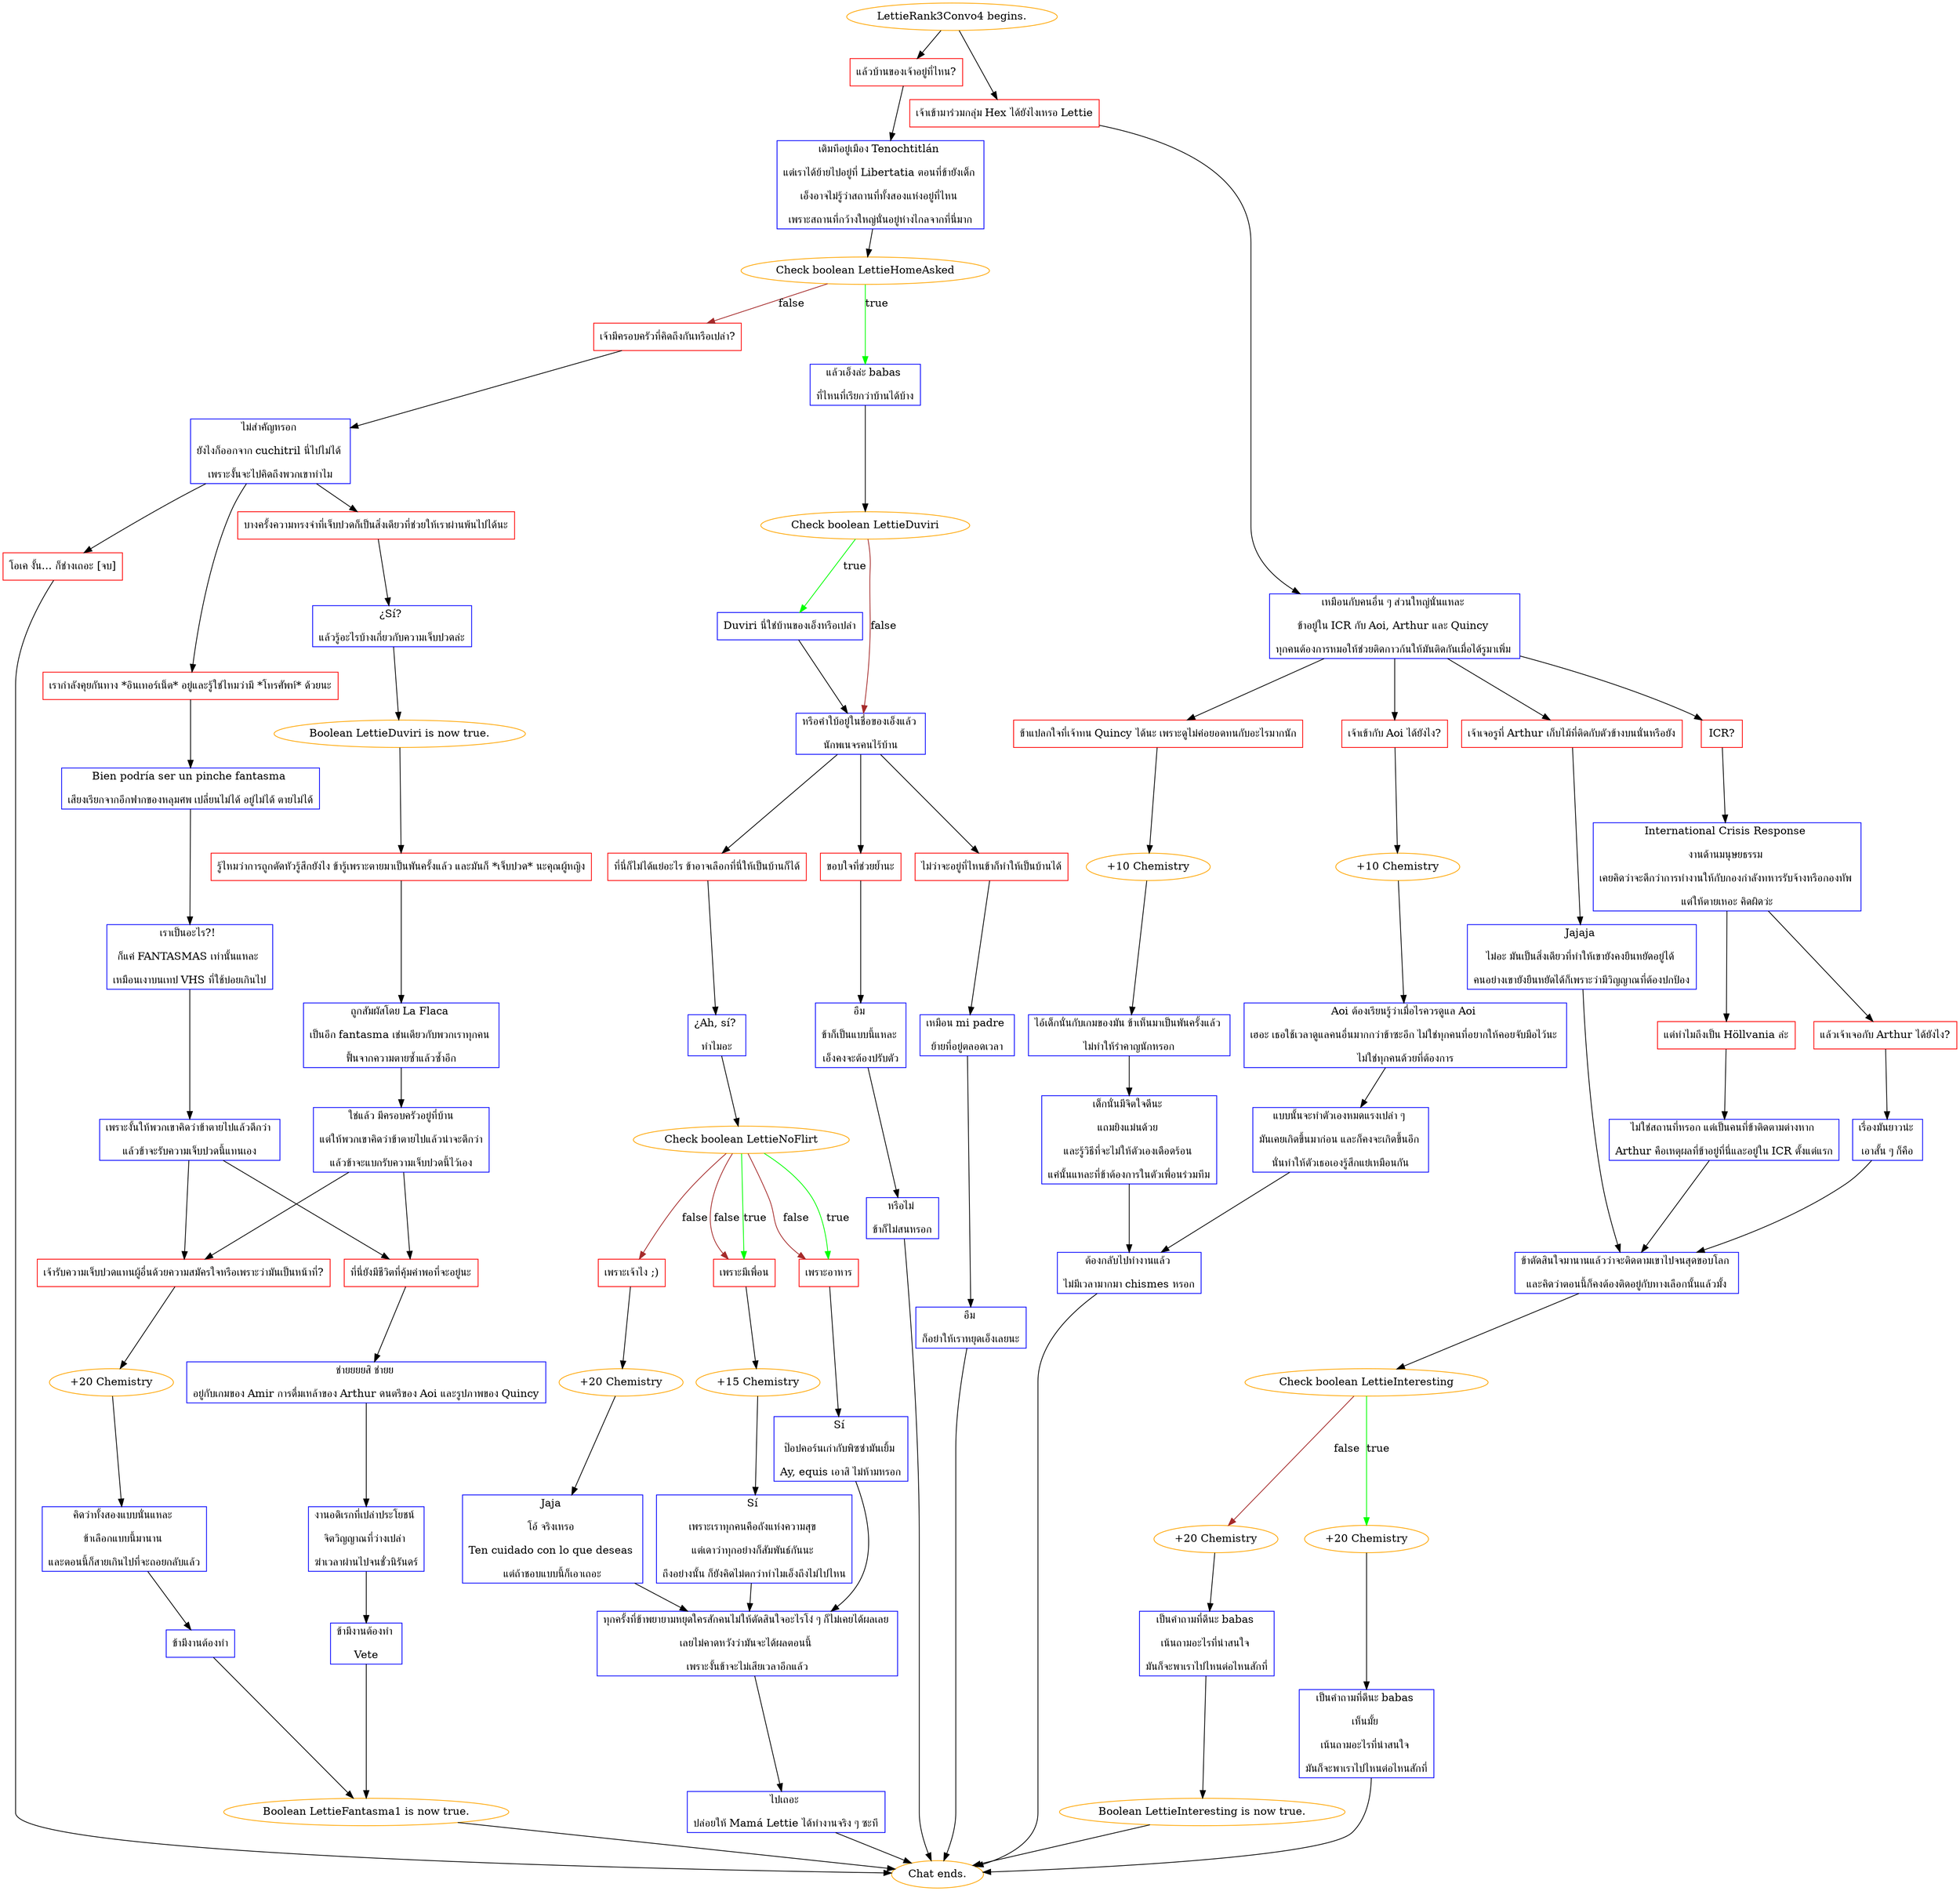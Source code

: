 digraph {
	"LettieRank3Convo4 begins." [color=orange];
		"LettieRank3Convo4 begins." -> j2763556167;
		"LettieRank3Convo4 begins." -> j1939294011;
	j2763556167 [label="แล้วบ้านของเจ้าอยู่ที่ไหน?",shape=box,color=red];
		j2763556167 -> j1282496670;
	j1939294011 [label="เจ้าเข้ามาร่วมกลุ่ม Hex ได้ยังไงเหรอ Lettie",shape=box,color=red];
		j1939294011 -> j245248017;
	j1282496670 [label="เดิมทีอยู่เมือง Tenochtitlán 
แต่เราได้ย้ายไปอยู่ที่ Libertatia ตอนที่ข้ายังเด็ก 
เอ็งอาจไม่รู้ว่าสถานที่ทั้งสองแห่งอยู่ที่ไหน 
เพราะสถานที่กว้างใหญ่นั่นอยู่ห่างไกลจากที่นี่มาก",shape=box,color=blue];
		j1282496670 -> j626268686;
	j245248017 [label="เหมือนกับคนอื่น ๆ ส่วนใหญ่นั่นแหละ 
ข้าอยู่ใน ICR กับ Aoi, Arthur และ Quincy 
ทุกคนต้องการหมอให้ช่วยติดกาวก้นให้มันติดกันเมื่อได้รูมาเพิ่ม ",shape=box,color=blue];
		j245248017 -> j1528797420;
		j245248017 -> j1422092271;
		j245248017 -> j1569866119;
		j245248017 -> j2016946318;
	j626268686 [label="Check boolean LettieHomeAsked",color=orange];
		j626268686 -> j1659686747 [label=true,color=green];
		j626268686 -> j3075969097 [label=false,color=brown];
	j1528797420 [label="เจ้าเข้ากับ Aoi ได้ยังไง?",shape=box,color=red];
		j1528797420 -> j3593331714;
	j1422092271 [label="ข้าแปลกใจที่เจ้าทน Quincy ได้นะ เพราะดูไม่ค่อยอดทนกับอะไรมากนัก",shape=box,color=red];
		j1422092271 -> j286186507;
	j1569866119 [label="เจ้าเจอรูที่ Arthur เก็บไม้ที่ติดกับตัวข้างบนนั่นหรือยัง",shape=box,color=red];
		j1569866119 -> j2033689566;
	j2016946318 [label="ICR?",shape=box,color=red];
		j2016946318 -> j1854533854;
	j1659686747 [label="แล้วเอ็งล่ะ babas 
ที่ไหนที่เรียกว่าบ้านได้บ้าง",shape=box,color=blue];
		j1659686747 -> j2608084088;
	j3075969097 [label="เจ้ามีครอบครัวที่คิดถึงกันหรือเปล่า?",shape=box,color=red];
		j3075969097 -> j372818585;
	j3593331714 [label="+10 Chemistry",color=orange];
		j3593331714 -> j2722578208;
	j286186507 [label="+10 Chemistry",color=orange];
		j286186507 -> j1525236512;
	j2033689566 [label="Jajaja 
ไม่อะ มันเป็นสิ่งเดียวที่ทำให้เขายังคงยืนหยัดอยู่ได้ 
คนอย่างเขายังยืนหยัดได้ก็เพราะว่ามีวิญญาณที่ต้องปกป้อง",shape=box,color=blue];
		j2033689566 -> j2478254301;
	j1854533854 [label="International Crisis Response 
งานด้านมนุษยธรรม 
เคยคิดว่าจะดีกว่าการทำงานให้กับกองกำลังทหารรับจ้างหรือกองทัพ 
แต่ให้ตายเหอะ คิดผิดว่ะ",shape=box,color=blue];
		j1854533854 -> j910023526;
		j1854533854 -> j3426174325;
	j2608084088 [label="Check boolean LettieDuviri",color=orange];
		j2608084088 -> j3246480101 [label=true,color=green];
		j2608084088 -> j3219941127 [label=false,color=brown];
	j372818585 [label="ไม่สำคัญหรอก 
ยังไงก็ออกจาก cuchitril นี่ไปไม่ได้ 
เพราะงั้นจะไปคิดถึงพวกเขาทำไม",shape=box,color=blue];
		j372818585 -> j801819024;
		j372818585 -> j1605444605;
		j372818585 -> j3129591340;
	j2722578208 [label="Aoi ต้องเรียนรู้ว่าเมื่อไรควรดูแล Aoi 
เฮอะ เธอใช้เวลาดูแลคนอื่นมากกว่าข้าซะอีก ไม่ใช่ทุกคนที่อยากให้คอยจับมือไว้นะ 
ไม่ใช่ทุกคนด้วยที่ต้องการ",shape=box,color=blue];
		j2722578208 -> j2648929008;
	j1525236512 [label="ไอ้เด็กนั่นกับเกมของมัน ข้าเห็นมาเป็นพันครั้งแล้ว 
ไม่ทำให้รำคาญนักหรอก",shape=box,color=blue];
		j1525236512 -> j351142843;
	j2478254301 [label="ข้าตัดสินใจมานานแล้วว่าจะติดตามเขาไปจนสุดขอบโลก 
และคิดว่าตอนนี้ก็คงต้องติดอยู่กับทางเลือกนั้นแล้วมั้ง",shape=box,color=blue];
		j2478254301 -> j1451161206;
	j910023526 [label="แล้วเจ้าเจอกับ Arthur ได้ยังไง?",shape=box,color=red];
		j910023526 -> j1336496144;
	j3426174325 [label="แต่ทำไมถึงเป็น Höllvania ล่ะ",shape=box,color=red];
		j3426174325 -> j3007945212;
	j3246480101 [label="Duviri นี่ใช่บ้านของเอ็งหรือเปล่า",shape=box,color=blue];
		j3246480101 -> j3219941127;
	j3219941127 [label="หรือคำใบ้อยู่ในชื่อของเอ็งแล้ว 
นักพเนจรคนไร้บ้าน",shape=box,color=blue];
		j3219941127 -> j3014776532;
		j3219941127 -> j3961817245;
		j3219941127 -> j313373129;
	j801819024 [label="บางครั้งความทรงจำที่เจ็บปวดก็เป็นสิ่งเดียวที่ช่วยให้เราผ่านพ้นไปได้นะ",shape=box,color=red];
		j801819024 -> j768396816;
	j1605444605 [label="เรากำลังคุยกันทาง *อินเทอร์เน็ต* อยู่และรู้ใช่ไหมว่ามี *โทรศัพท์* ด้วยนะ",shape=box,color=red];
		j1605444605 -> j2051170722;
	j3129591340 [label="โอเค งั้น... ก็ช่างเถอะ [จบ]",shape=box,color=red];
		j3129591340 -> "Chat ends.";
	j2648929008 [label="แบบนั้นจะทำตัวเองหมดแรงเปล่า ๆ 
มันเคยเกิดขึ้นมาก่อน และก็คงจะเกิดขึ้นอีก 
นั่นทำให้ตัวเธอเองรู้สึกแย่เหมือนกัน",shape=box,color=blue];
		j2648929008 -> j1357783661;
	j351142843 [label="เด็กนั่นมีจิตใจดีนะ 
แถมยิงแม่นด้วย 
และรู้วิธีที่จะไม่ให้ตัวเองเดือดร้อน 
แค่นั้นแหละที่ข้าต้องการในตัวเพื่อนร่วมทีม",shape=box,color=blue];
		j351142843 -> j1357783661;
	j1451161206 [label="Check boolean LettieInteresting",color=orange];
		j1451161206 -> j4151462497 [label=true,color=green];
		j1451161206 -> j362653751 [label=false,color=brown];
	j1336496144 [label="เรื่องมันยาวน่ะ 
เอาสั้น ๆ ก็คือ",shape=box,color=blue];
		j1336496144 -> j2478254301;
	j3007945212 [label="ไม่ใช่สถานที่หรอก แต่เป็นคนที่ข้าติดตามต่างหาก 
Arthur คือเหตุผลที่ข้าอยู่ที่นี่และอยู่ใน ICR ตั้งแต่แรก",shape=box,color=blue];
		j3007945212 -> j2478254301;
	j3014776532 [label="ที่นี่ก็ไม่ได้แย่อะไร ข้าอาจเลือกที่นี่ให้เป็นบ้านก็ได้",shape=box,color=red];
		j3014776532 -> j4237693807;
	j3961817245 [label="ขอบใจที่ช่วยย้ำนะ",shape=box,color=red];
		j3961817245 -> j4231438608;
	j313373129 [label="ไม่ว่าจะอยู่ที่ไหนข้าก็ทำให้เป็นบ้านได้",shape=box,color=red];
		j313373129 -> j3894430604;
	j768396816 [label="¿Sí? 
แล้วรู้อะไรบ้างเกี่ยวกับความเจ็บปวดล่ะ",shape=box,color=blue];
		j768396816 -> j2616703599;
	j2051170722 [label="Bien podría ser un pinche fantasma 
เสียงเรียกจากอีกฟากของหลุมศพ เปลี่ยนไม่ได้ อยู่ไม่ได้ ตายไม่ได้",shape=box,color=blue];
		j2051170722 -> j3971918163;
	"Chat ends." [color=orange];
	j1357783661 [label="ต้องกลับไปทำงานแล้ว 
ไม่มีเวลามากมา chismes หรอก",shape=box,color=blue];
		j1357783661 -> "Chat ends.";
	j4151462497 [label="+20 Chemistry",color=orange];
		j4151462497 -> j3003312234;
	j362653751 [label="+20 Chemistry",color=orange];
		j362653751 -> j2582983102;
	j4237693807 [label="¿Ah, sí? 
ทำไมอะ",shape=box,color=blue];
		j4237693807 -> j628755748;
	j4231438608 [label="อืม 
ข้าก็เป็นแบบนี้แหละ 
เอ็งคงจะต้องปรับตัว",shape=box,color=blue];
		j4231438608 -> j3197437568;
	j3894430604 [label="เหมือน mi padre 
ย้ายที่อยู่ตลอดเวลา",shape=box,color=blue];
		j3894430604 -> j1950446207;
	j2616703599 [label="Boolean LettieDuviri is now true.",color=orange];
		j2616703599 -> j2804926855;
	j3971918163 [label="เราเป็นอะไร?! 
ก็แค่ FANTASMAS เท่านั้นแหละ 
เหมือนเงาบนเทป VHS ที่ใช้บ่อยเกินไป",shape=box,color=blue];
		j3971918163 -> j2183368194;
	j3003312234 [label="เป็นคำถามที่ดีนะ babas 
เห็นมั้ย 
เน้นถามอะไรที่น่าสนใจ 
มันก็จะพาเราไปไหนต่อไหนสักที่",shape=box,color=blue];
		j3003312234 -> "Chat ends.";
	j2582983102 [label="เป็นคำถามที่ดีนะ babas 
เน้นถามอะไรที่น่าสนใจ 
มันก็จะพาเราไปไหนต่อไหนสักที่",shape=box,color=blue];
		j2582983102 -> j70267491;
	j628755748 [label="Check boolean LettieNoFlirt",color=orange];
		j628755748 -> j1021985118 [label=true,color=green];
		j628755748 -> j3020445755 [label=true,color=green];
		j628755748 -> j3020445755 [label=false,color=brown];
		j628755748 -> j1021985118 [label=false,color=brown];
		j628755748 -> j1669267824 [label=false,color=brown];
	j3197437568 [label="หรือไม่ 
ข้าก็ไม่สนหรอก",shape=box,color=blue];
		j3197437568 -> "Chat ends.";
	j1950446207 [label="อืม 
ก็อย่าให้เราหยุดเอ็งเลยนะ",shape=box,color=blue];
		j1950446207 -> "Chat ends.";
	j2804926855 [label="รู้ไหมว่าการถูกตัดหัวรู้สึกยังไง ข้ารู้เพราะตายมาเป็นพันครั้งแล้ว และมันก็ *เจ็บปวด* นะคุณผู้หญิง",shape=box,color=red];
		j2804926855 -> j1005102275;
	j2183368194 [label="เพราะงั้นให้พวกเขาคิดว่าข้าตายไปแล้วดีกว่า 
แล้วข้าจะรับความเจ็บปวดนี้แทนเอง",shape=box,color=blue];
		j2183368194 -> j4215793123;
		j2183368194 -> j3921007272;
	j70267491 [label="Boolean LettieInteresting is now true.",color=orange];
		j70267491 -> "Chat ends.";
	j1021985118 [label="เพราะมีเพื่อน",shape=box,color=red];
		j1021985118 -> j2851613103;
	j3020445755 [label="เพราะอาหาร",shape=box,color=red];
		j3020445755 -> j2010176145;
	j1669267824 [label="เพราะเจ้าไง ;)",shape=box,color=red];
		j1669267824 -> j3987603792;
	j1005102275 [label="ถูกสัมผัสโดย La Flaca 
เป็นอีก fantasma เช่นเดียวกับพวกเราทุกคน 
ฟื้นจากความตายซ้ำแล้วซ้ำอีก",shape=box,color=blue];
		j1005102275 -> j1300649094;
	j4215793123 [label="เจ้ารับความเจ็บปวดแทนผู้อื่นด้วยความสมัครใจหรือเพราะว่ามันเป็นหน้าที่?",shape=box,color=red];
		j4215793123 -> j440178429;
	j3921007272 [label="ที่นี่ยังมีชีวิตที่คุ้มค่าพอที่จะอยู่นะ",shape=box,color=red];
		j3921007272 -> j2717443037;
	j2851613103 [label="+15 Chemistry",color=orange];
		j2851613103 -> j4127527979;
	j2010176145 [label="Sí 
ป๊อปคอร์นเก่ากับพิซซ่ามันเยิ้ม 
Ay, equis เอาสิ ไม่ห้ามหรอก",shape=box,color=blue];
		j2010176145 -> j281172694;
	j3987603792 [label="+20 Chemistry",color=orange];
		j3987603792 -> j2467716627;
	j1300649094 [label="ใช่แล้ว มีครอบครัวอยู่ที่บ้าน
แต่ให้พวกเขาคิดว่าข้าตายไปแล้วน่าจะดีกว่า
แล้วข้าจะแบกรับความเจ็บปวดนี้ไว้เอง",shape=box,color=blue];
		j1300649094 -> j4215793123;
		j1300649094 -> j3921007272;
	j440178429 [label="+20 Chemistry",color=orange];
		j440178429 -> j735354072;
	j2717443037 [label="ช่ายยยยสิ ช่ายย 
อยู่กับเกมของ Amir การดื่มเหล้าของ Arthur ดนตรีของ Aoi และรูปภาพของ Quincy",shape=box,color=blue];
		j2717443037 -> j32266662;
	j4127527979 [label="Sí 
เพราะเราทุกคนคือถังแห่งความสุข 
แต่เดาว่าทุกอย่างก็สัมพันธ์กันนะ 
ถึงอย่างนั้น ก็ยังคิดไม่ตกว่าทำไมเอ็งถึงไม่ไปไหน",shape=box,color=blue];
		j4127527979 -> j281172694;
	j281172694 [label="ทุกครั้งที่ข้าพยายามหยุดใครสักคนไม่ให้ตัดสินใจอะไรโง่ ๆ ก็ไม่เคยได้ผลเลย 
เลยไม่คาดหวังว่ามันจะได้ผลตอนนี้ 
เพราะงั้นข้าจะไม่เสียเวลาอีกแล้ว",shape=box,color=blue];
		j281172694 -> j2312614275;
	j2467716627 [label="Jaja 
โอ้ จริงเหรอ 
Ten cuidado con lo que deseas 
แต่ถ้าชอบแบบนี้ก็เอาเถอะ",shape=box,color=blue];
		j2467716627 -> j281172694;
	j735354072 [label="คิดว่าทั้งสองแบบนั่นแหละ 
ข้าเลือกแบบนี้มานาน 
และตอนนี้ก็สายเกินไปที่จะถอยกลับแล้ว",shape=box,color=blue];
		j735354072 -> j3802782857;
	j32266662 [label="งานอดิเรกที่เปล่าประโยชน์ 
จิตวิญญาณที่ว่างเปล่า 
ฆ่าเวลาผ่านไปจนชั่วนิรันดร์",shape=box,color=blue];
		j32266662 -> j433359559;
	j2312614275 [label="ไปเถอะ 
ปล่อยให้ Mamá Lettie ได้ทำงานจริง ๆ ซะที",shape=box,color=blue];
		j2312614275 -> "Chat ends.";
	j3802782857 [label="ข้ามีงานต้องทำ",shape=box,color=blue];
		j3802782857 -> j1253712857;
	j433359559 [label="ข้ามีงานต้องทำ 
Vete",shape=box,color=blue];
		j433359559 -> j1253712857;
	j1253712857 [label="Boolean LettieFantasma1 is now true.",color=orange];
		j1253712857 -> "Chat ends.";
}